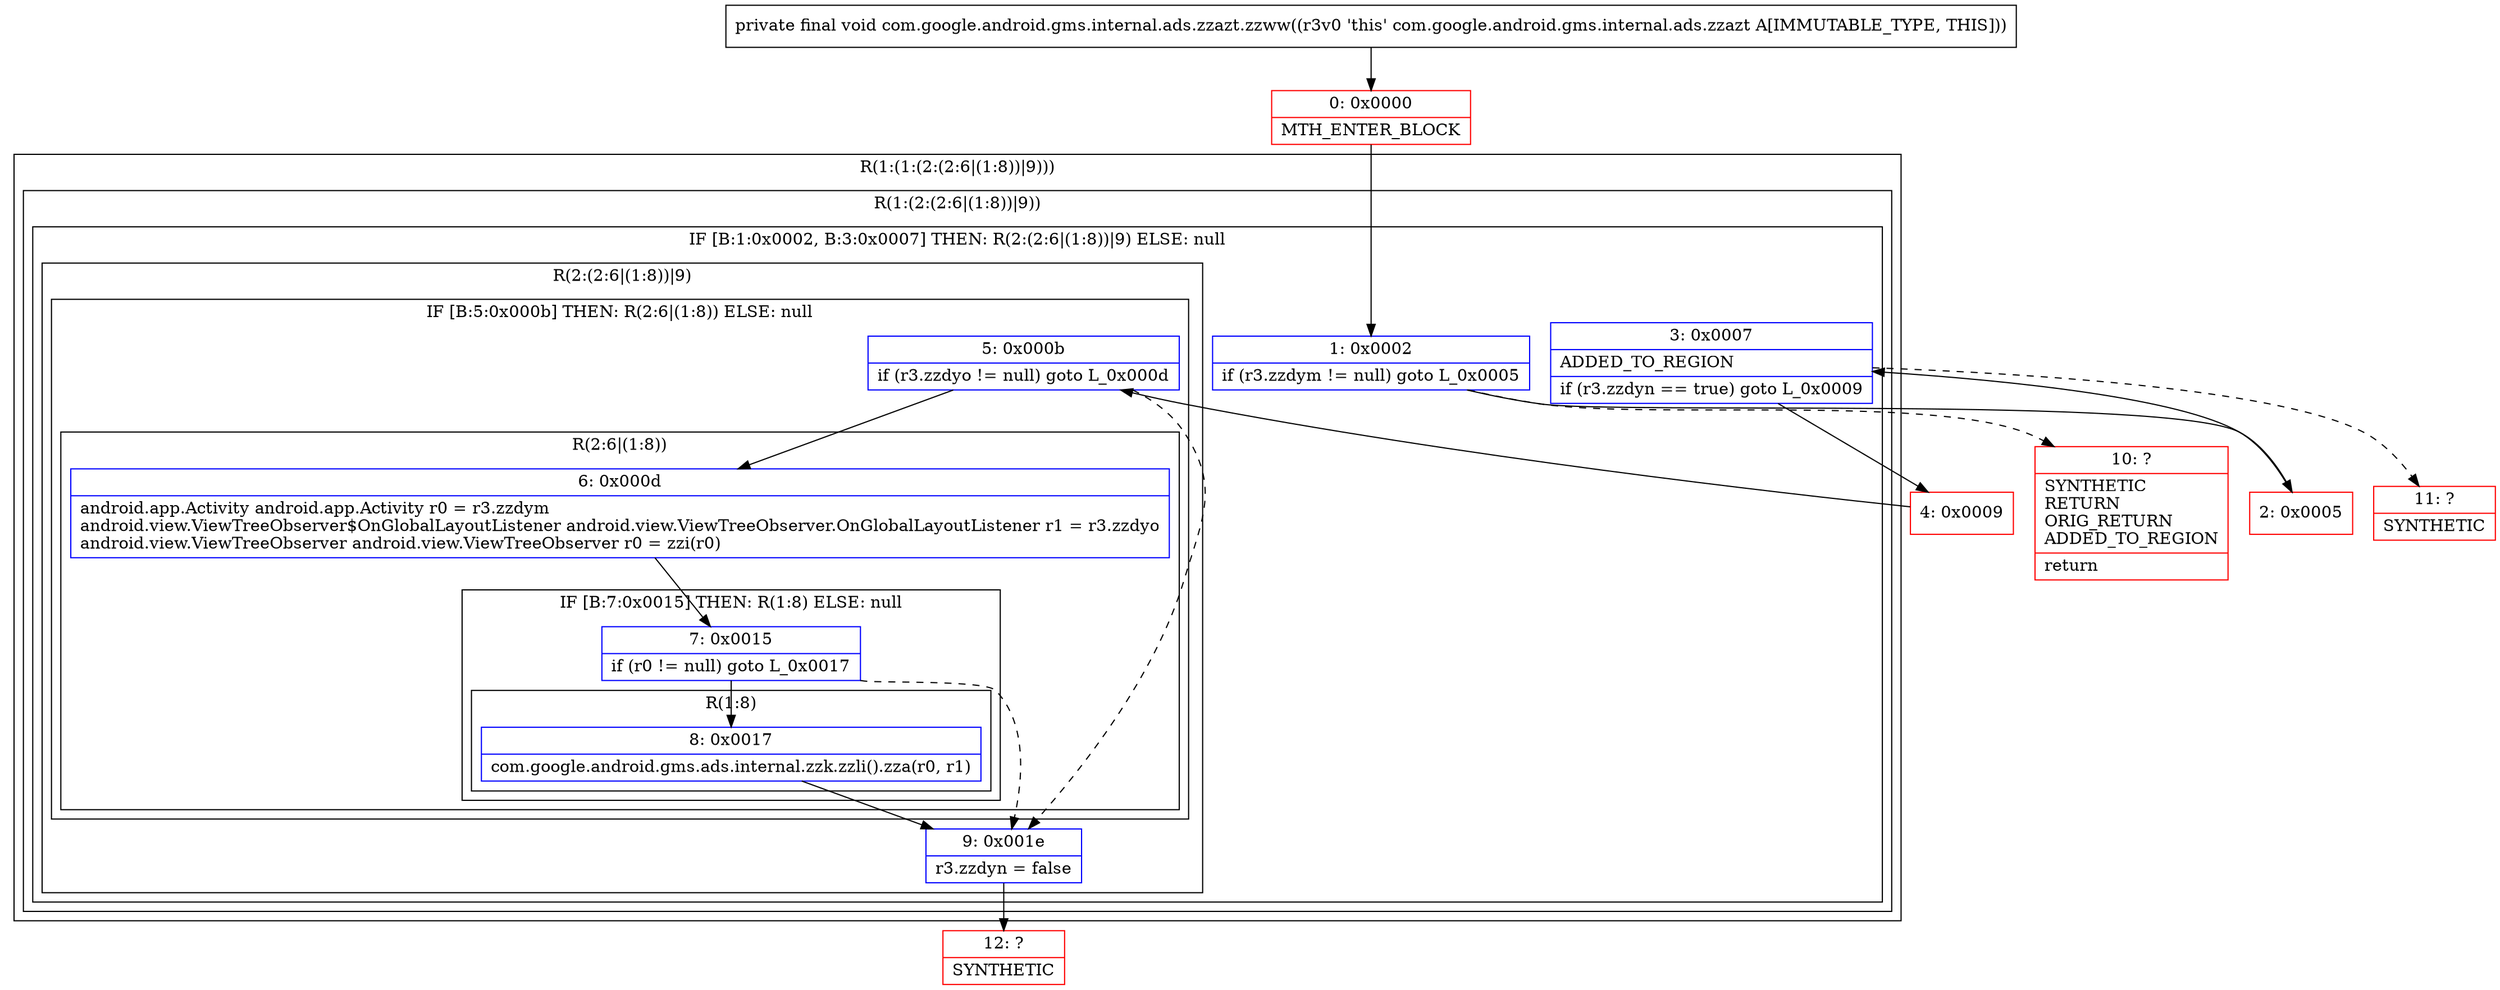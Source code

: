 digraph "CFG forcom.google.android.gms.internal.ads.zzazt.zzww()V" {
subgraph cluster_Region_472544227 {
label = "R(1:(1:(2:(2:6|(1:8))|9)))";
node [shape=record,color=blue];
subgraph cluster_Region_916633473 {
label = "R(1:(2:(2:6|(1:8))|9))";
node [shape=record,color=blue];
subgraph cluster_IfRegion_1661721071 {
label = "IF [B:1:0x0002, B:3:0x0007] THEN: R(2:(2:6|(1:8))|9) ELSE: null";
node [shape=record,color=blue];
Node_1 [shape=record,label="{1\:\ 0x0002|if (r3.zzdym != null) goto L_0x0005\l}"];
Node_3 [shape=record,label="{3\:\ 0x0007|ADDED_TO_REGION\l|if (r3.zzdyn == true) goto L_0x0009\l}"];
subgraph cluster_Region_1451457292 {
label = "R(2:(2:6|(1:8))|9)";
node [shape=record,color=blue];
subgraph cluster_IfRegion_427409236 {
label = "IF [B:5:0x000b] THEN: R(2:6|(1:8)) ELSE: null";
node [shape=record,color=blue];
Node_5 [shape=record,label="{5\:\ 0x000b|if (r3.zzdyo != null) goto L_0x000d\l}"];
subgraph cluster_Region_274193641 {
label = "R(2:6|(1:8))";
node [shape=record,color=blue];
Node_6 [shape=record,label="{6\:\ 0x000d|android.app.Activity android.app.Activity r0 = r3.zzdym\landroid.view.ViewTreeObserver$OnGlobalLayoutListener android.view.ViewTreeObserver.OnGlobalLayoutListener r1 = r3.zzdyo\landroid.view.ViewTreeObserver android.view.ViewTreeObserver r0 = zzi(r0)\l}"];
subgraph cluster_IfRegion_133955867 {
label = "IF [B:7:0x0015] THEN: R(1:8) ELSE: null";
node [shape=record,color=blue];
Node_7 [shape=record,label="{7\:\ 0x0015|if (r0 != null) goto L_0x0017\l}"];
subgraph cluster_Region_745011767 {
label = "R(1:8)";
node [shape=record,color=blue];
Node_8 [shape=record,label="{8\:\ 0x0017|com.google.android.gms.ads.internal.zzk.zzli().zza(r0, r1)\l}"];
}
}
}
}
Node_9 [shape=record,label="{9\:\ 0x001e|r3.zzdyn = false\l}"];
}
}
}
}
Node_0 [shape=record,color=red,label="{0\:\ 0x0000|MTH_ENTER_BLOCK\l}"];
Node_2 [shape=record,color=red,label="{2\:\ 0x0005}"];
Node_4 [shape=record,color=red,label="{4\:\ 0x0009}"];
Node_10 [shape=record,color=red,label="{10\:\ ?|SYNTHETIC\lRETURN\lORIG_RETURN\lADDED_TO_REGION\l|return\l}"];
Node_11 [shape=record,color=red,label="{11\:\ ?|SYNTHETIC\l}"];
Node_12 [shape=record,color=red,label="{12\:\ ?|SYNTHETIC\l}"];
MethodNode[shape=record,label="{private final void com.google.android.gms.internal.ads.zzazt.zzww((r3v0 'this' com.google.android.gms.internal.ads.zzazt A[IMMUTABLE_TYPE, THIS])) }"];
MethodNode -> Node_0;
Node_1 -> Node_2;
Node_1 -> Node_10[style=dashed];
Node_3 -> Node_4;
Node_3 -> Node_11[style=dashed];
Node_5 -> Node_6;
Node_5 -> Node_9[style=dashed];
Node_6 -> Node_7;
Node_7 -> Node_8;
Node_7 -> Node_9[style=dashed];
Node_8 -> Node_9;
Node_9 -> Node_12;
Node_0 -> Node_1;
Node_2 -> Node_3;
Node_4 -> Node_5;
}

